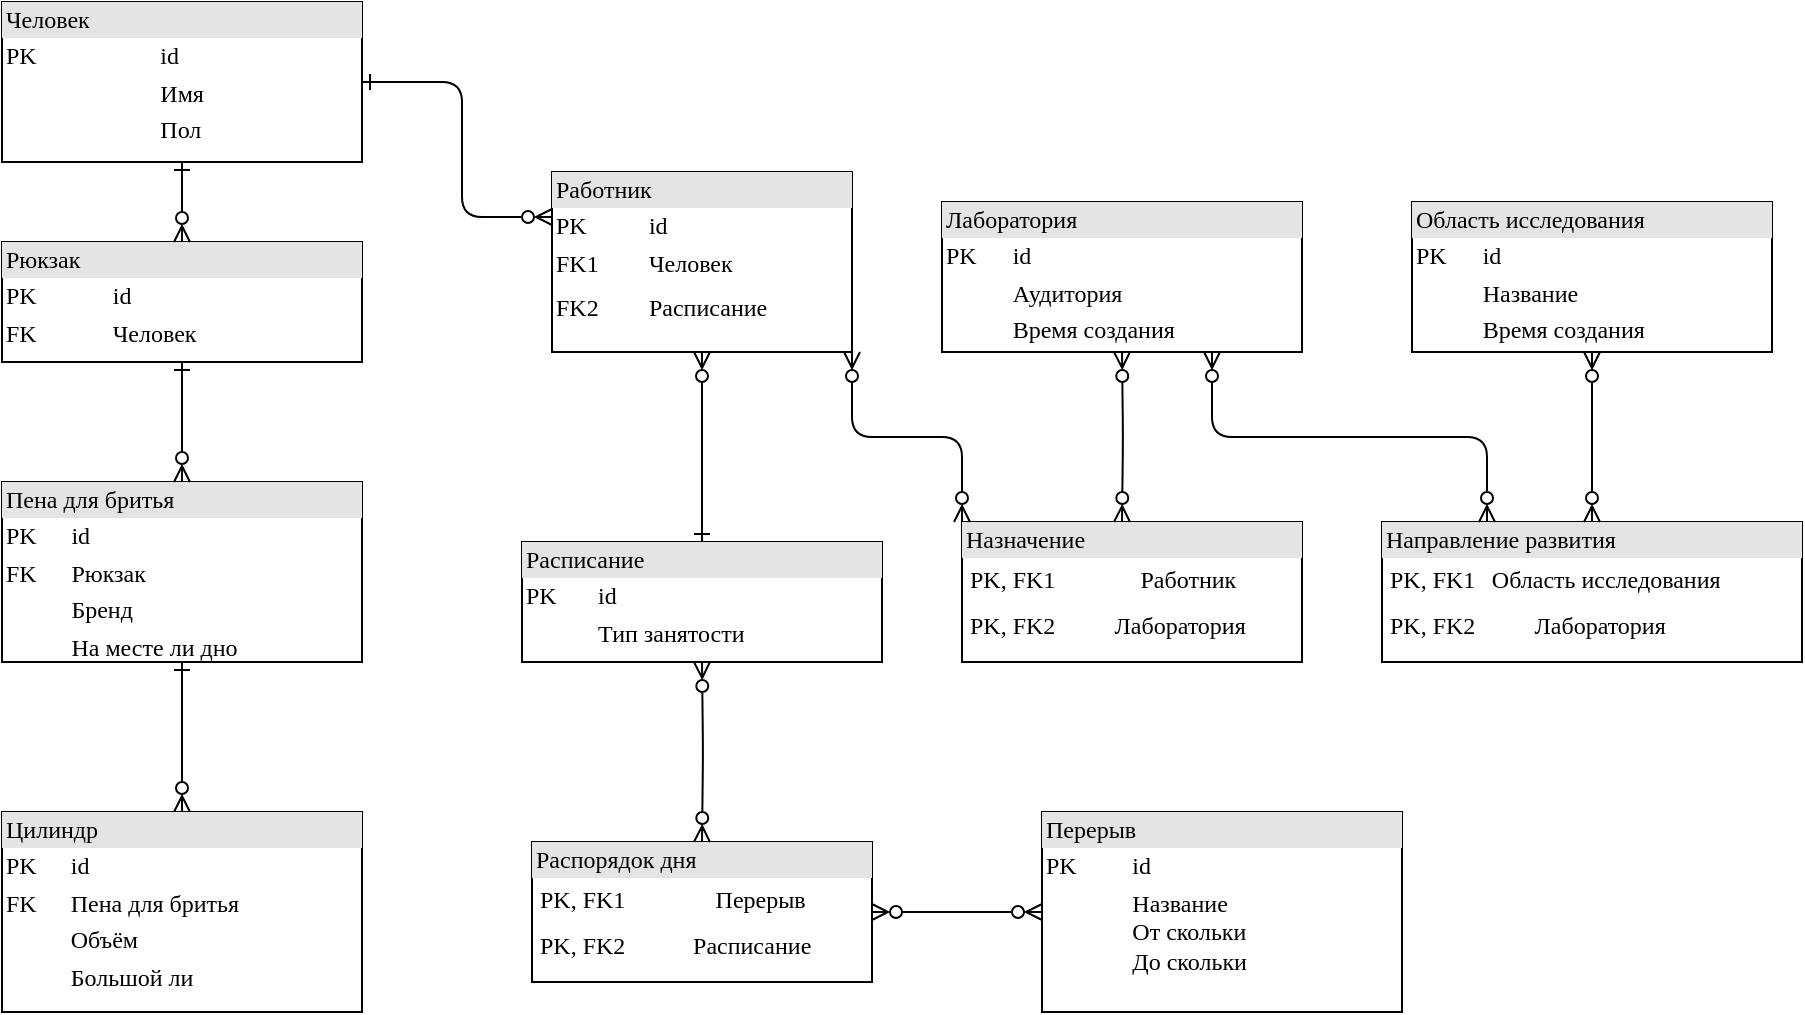 <mxfile version="20.8.20" type="device"><diagram name="Page-1" id="2ca16b54-16f6-2749-3443-fa8db7711227"><mxGraphModel dx="1348" dy="722" grid="1" gridSize="10" guides="1" tooltips="1" connect="1" arrows="1" fold="1" page="1" pageScale="1" pageWidth="1100" pageHeight="850" background="none" math="0" shadow="0"><root><mxCell id="0"/><mxCell id="1" parent="0"/><mxCell id="2ed32ef02a7f4228-1" value="&lt;div style=&quot;box-sizing:border-box;width:100%;background:#e4e4e4;padding:2px;&quot;&gt;Человек&lt;/div&gt;&lt;table style=&quot;width:100%;font-size:1em;&quot; cellpadding=&quot;2&quot; cellspacing=&quot;0&quot;&gt;&lt;tbody&gt;&lt;tr&gt;&lt;td&gt;PK&lt;/td&gt;&lt;td&gt;id&lt;/td&gt;&lt;/tr&gt;&lt;tr&gt;&lt;td&gt;&lt;br&gt;&lt;/td&gt;&lt;td&gt;Имя&lt;/td&gt;&lt;/tr&gt;&lt;tr&gt;&lt;td&gt;&lt;/td&gt;&lt;td&gt;Пол&lt;/td&gt;&lt;/tr&gt;&lt;/tbody&gt;&lt;/table&gt;" style="verticalAlign=top;align=left;overflow=fill;html=1;rounded=0;shadow=0;comic=0;labelBackgroundColor=none;strokeWidth=1;fontFamily=Verdana;fontSize=12" parent="1" vertex="1"><mxGeometry x="150" y="250" width="180" height="80" as="geometry"/></mxCell><mxCell id="2ed32ef02a7f4228-2" value="&lt;div style=&quot;box-sizing: border-box ; width: 100% ; background: #e4e4e4 ; padding: 2px&quot;&gt;Работник&lt;/div&gt;&lt;table style=&quot;width: 100% ; font-size: 1em&quot; cellpadding=&quot;2&quot; cellspacing=&quot;0&quot;&gt;&lt;tbody&gt;&lt;tr&gt;&lt;td&gt;PK&lt;/td&gt;&lt;td&gt;id&lt;/td&gt;&lt;/tr&gt;&lt;tr&gt;&lt;td&gt;FK1&lt;/td&gt;&lt;td&gt;Человек&lt;/td&gt;&lt;/tr&gt;&lt;tr&gt;&lt;td&gt;&lt;/td&gt;&lt;td&gt;&lt;/td&gt;&lt;/tr&gt;&lt;tr&gt;&lt;td&gt;FK2&amp;nbsp;&lt;br&gt;&lt;/td&gt;&lt;td&gt;Расписание&lt;br&gt;&lt;/td&gt;&lt;/tr&gt;&lt;tr&gt;&lt;td&gt;&lt;/td&gt;&lt;td&gt;&lt;br&gt;&lt;/td&gt;&lt;/tr&gt;&lt;/tbody&gt;&lt;/table&gt;" style="verticalAlign=top;align=left;overflow=fill;html=1;rounded=0;shadow=0;comic=0;labelBackgroundColor=none;strokeWidth=1;fontFamily=Verdana;fontSize=12" parent="1" vertex="1"><mxGeometry x="425" y="335" width="150" height="90" as="geometry"/></mxCell><mxCell id="2ed32ef02a7f4228-16" style="edgeStyle=orthogonalEdgeStyle;html=1;labelBackgroundColor=none;startArrow=ERzeroToMany;endArrow=ERone;fontFamily=Verdana;fontSize=12;align=left;startFill=0;endFill=0;" parent="1" source="2ed32ef02a7f4228-3" target="2ed32ef02a7f4228-4" edge="1"><mxGeometry relative="1" as="geometry"/></mxCell><mxCell id="2ed32ef02a7f4228-3" value="&lt;div style=&quot;box-sizing: border-box ; width: 100% ; background: #e4e4e4 ; padding: 2px&quot;&gt;Цилиндр&lt;/div&gt;&lt;table style=&quot;width: 100% ; font-size: 1em&quot; cellpadding=&quot;2&quot; cellspacing=&quot;0&quot;&gt;&lt;tbody&gt;&lt;tr&gt;&lt;td&gt;PK&lt;/td&gt;&lt;td&gt;id&lt;/td&gt;&lt;/tr&gt;&lt;tr&gt;&lt;td&gt;FK&lt;/td&gt;&lt;td&gt;Пена для бритья&lt;/td&gt;&lt;/tr&gt;&lt;tr&gt;&lt;td&gt;&lt;/td&gt;&lt;td&gt;Объём&lt;/td&gt;&lt;/tr&gt;&lt;tr&gt;&lt;td&gt;&lt;br&gt;&lt;/td&gt;&lt;td&gt;Большой ли&lt;br&gt;&lt;/td&gt;&lt;/tr&gt;&lt;/tbody&gt;&lt;/table&gt;" style="verticalAlign=top;align=left;overflow=fill;html=1;rounded=0;shadow=0;comic=0;labelBackgroundColor=none;strokeWidth=1;fontFamily=Verdana;fontSize=12" parent="1" vertex="1"><mxGeometry x="150" y="655" width="180" height="100" as="geometry"/></mxCell><mxCell id="2ed32ef02a7f4228-4" value="&lt;div style=&quot;box-sizing: border-box ; width: 100% ; background: #e4e4e4 ; padding: 2px&quot;&gt;Пена для бритья&lt;/div&gt;&lt;table style=&quot;width: 100% ; font-size: 1em&quot; cellpadding=&quot;2&quot; cellspacing=&quot;0&quot;&gt;&lt;tbody&gt;&lt;tr&gt;&lt;td&gt;PK&lt;/td&gt;&lt;td&gt;id&lt;/td&gt;&lt;/tr&gt;&lt;tr&gt;&lt;td&gt;FK&lt;/td&gt;&lt;td&gt;Рюкзак&lt;/td&gt;&lt;/tr&gt;&lt;tr&gt;&lt;td&gt;&lt;/td&gt;&lt;td&gt;Бренд&lt;/td&gt;&lt;/tr&gt;&lt;tr&gt;&lt;td&gt;&lt;br&gt;&lt;/td&gt;&lt;td&gt;На месте ли дно&lt;br&gt;&lt;/td&gt;&lt;/tr&gt;&lt;/tbody&gt;&lt;/table&gt;" style="verticalAlign=top;align=left;overflow=fill;html=1;rounded=0;shadow=0;comic=0;labelBackgroundColor=none;strokeWidth=1;fontFamily=Verdana;fontSize=12" parent="1" vertex="1"><mxGeometry x="150" y="490" width="180" height="90" as="geometry"/></mxCell><mxCell id="2ed32ef02a7f4228-15" style="edgeStyle=orthogonalEdgeStyle;html=1;entryX=0.5;entryY=0;labelBackgroundColor=none;startArrow=ERone;endArrow=ERzeroToMany;fontFamily=Verdana;fontSize=12;align=left;startFill=0;endFill=0;" parent="1" source="2ed32ef02a7f4228-5" target="2ed32ef02a7f4228-4" edge="1"><mxGeometry relative="1" as="geometry"/></mxCell><mxCell id="2ed32ef02a7f4228-5" value="&lt;div style=&quot;box-sizing:border-box;width:100%;background:#e4e4e4;padding:2px;&quot;&gt;Рюкзак&lt;/div&gt;&lt;table style=&quot;width:100%;font-size:1em;&quot; cellpadding=&quot;2&quot; cellspacing=&quot;0&quot;&gt;&lt;tbody&gt;&lt;tr&gt;&lt;td&gt;PK&lt;/td&gt;&lt;td&gt;id&lt;/td&gt;&lt;/tr&gt;&lt;tr&gt;&lt;td&gt;FK&lt;/td&gt;&lt;td&gt;Человек&lt;/td&gt;&lt;/tr&gt;&lt;tr&gt;&lt;td&gt;&lt;/td&gt;&lt;td&gt;&lt;br&gt;&lt;/td&gt;&lt;/tr&gt;&lt;/tbody&gt;&lt;/table&gt;" style="verticalAlign=top;align=left;overflow=fill;html=1;rounded=0;shadow=0;comic=0;labelBackgroundColor=none;strokeWidth=1;fontFamily=Verdana;fontSize=12" parent="1" vertex="1"><mxGeometry x="150" y="370" width="180" height="60" as="geometry"/></mxCell><mxCell id="GhaXcWp8ed2cOPVwpBQz-3" style="edgeStyle=orthogonalEdgeStyle;rounded=0;orthogonalLoop=1;jettySize=auto;html=1;entryX=1;entryY=0.5;entryDx=0;entryDy=0;strokeColor=none;" edge="1" parent="1" target="2ed32ef02a7f4228-5"><mxGeometry relative="1" as="geometry"><mxPoint x="470" y="465.077" as="sourcePoint"/></mxGeometry></mxCell><mxCell id="2ed32ef02a7f4228-12" value="&lt;div style=&quot;box-sizing: border-box ; width: 100% ; background: #e4e4e4 ; padding: 2px&quot;&gt;Расписание&lt;br&gt;&lt;/div&gt;&lt;table style=&quot;width: 100% ; font-size: 1em&quot; cellpadding=&quot;2&quot; cellspacing=&quot;0&quot;&gt;&lt;tbody&gt;&lt;tr&gt;&lt;td&gt;PK&lt;/td&gt;&lt;td&gt;id&lt;/td&gt;&lt;/tr&gt;&lt;tr&gt;&lt;td&gt;&lt;br&gt;&lt;/td&gt;&lt;td&gt;Тип занятости&lt;/td&gt;&lt;/tr&gt;&lt;tr&gt;&lt;td&gt;&lt;/td&gt;&lt;td&gt;&lt;/td&gt;&lt;/tr&gt;&lt;/tbody&gt;&lt;/table&gt;" style="verticalAlign=top;align=left;overflow=fill;html=1;rounded=0;shadow=0;comic=0;labelBackgroundColor=none;strokeWidth=1;fontFamily=Verdana;fontSize=12" parent="1" vertex="1"><mxGeometry x="410" y="520" width="180" height="60" as="geometry"/></mxCell><mxCell id="2ed32ef02a7f4228-13" value="" style="edgeStyle=orthogonalEdgeStyle;html=1;endArrow=ERzeroToMany;startArrow=ERone;labelBackgroundColor=none;fontFamily=Verdana;fontSize=12;align=left;exitX=0.5;exitY=1;entryX=0.5;entryY=0;startFill=0;endFill=0;" parent="1" source="2ed32ef02a7f4228-1" target="2ed32ef02a7f4228-5" edge="1"><mxGeometry width="100" height="100" relative="1" as="geometry"><mxPoint x="350" y="370" as="sourcePoint"/><mxPoint x="450" y="270" as="targetPoint"/></mxGeometry></mxCell><mxCell id="GhaXcWp8ed2cOPVwpBQz-12" value="&lt;div style=&quot;box-sizing: border-box ; width: 100% ; background: #e4e4e4 ; padding: 2px&quot;&gt;Перерыв&lt;/div&gt;&lt;table style=&quot;width: 100% ; font-size: 1em&quot; cellpadding=&quot;2&quot; cellspacing=&quot;0&quot;&gt;&lt;tbody&gt;&lt;tr&gt;&lt;td&gt;PK&lt;/td&gt;&lt;td&gt;id&lt;/td&gt;&lt;/tr&gt;&lt;tr&gt;&lt;td&gt;&lt;br&gt;&lt;/td&gt;&lt;td&gt;Название&lt;br&gt;От скольки&lt;br&gt;До скольки&lt;/td&gt;&lt;/tr&gt;&lt;tr&gt;&lt;td&gt;&lt;/td&gt;&lt;td&gt;&lt;/td&gt;&lt;/tr&gt;&lt;/tbody&gt;&lt;/table&gt;" style="verticalAlign=top;align=left;overflow=fill;html=1;rounded=0;shadow=0;comic=0;labelBackgroundColor=none;strokeWidth=1;fontFamily=Verdana;fontSize=12" vertex="1" parent="1"><mxGeometry x="670" y="655" width="180" height="100" as="geometry"/></mxCell><mxCell id="GhaXcWp8ed2cOPVwpBQz-13" value="&lt;div style=&quot;box-sizing: border-box ; width: 100% ; background: #e4e4e4 ; padding: 2px&quot;&gt;Распорядок дня&amp;nbsp;&lt;br&gt;&lt;/div&gt;&lt;table style=&quot;width: 100% ; font-size: 1em&quot; cellpadding=&quot;2&quot; cellspacing=&quot;0&quot;&gt;&lt;tbody&gt;&lt;tr&gt;&lt;td&gt;&lt;table style=&quot;border-color: var(--border-color); font-size: 1em; width: 180px;&quot; cellpadding=&quot;2&quot; cellspacing=&quot;0&quot;&gt;&lt;tbody style=&quot;border-color: var(--border-color);&quot;&gt;&lt;tr style=&quot;border-color: var(--border-color);&quot;&gt;&lt;td style=&quot;border-color: var(--border-color);&quot;&gt;PK, FK1&lt;/td&gt;&lt;td style=&quot;border-color: var(--border-color);&quot;&gt;Перерыв&lt;/td&gt;&lt;/tr&gt;&lt;/tbody&gt;&lt;/table&gt;&lt;/td&gt;&lt;td&gt;&lt;br&gt;&lt;/td&gt;&lt;/tr&gt;&lt;tr&gt;&lt;td&gt;&lt;table style=&quot;border-color: var(--border-color); font-size: 1em; width: 180px;&quot; cellpadding=&quot;2&quot; cellspacing=&quot;0&quot;&gt;&lt;tbody style=&quot;border-color: var(--border-color);&quot;&gt;&lt;tr style=&quot;border-color: var(--border-color);&quot;&gt;&lt;td style=&quot;border-color: var(--border-color);&quot;&gt;PK, FK2&lt;/td&gt;&lt;td style=&quot;border-color: var(--border-color);&quot;&gt;Расписание&lt;/td&gt;&lt;/tr&gt;&lt;/tbody&gt;&lt;/table&gt;&lt;/td&gt;&lt;td&gt;&lt;br&gt;&lt;/td&gt;&lt;/tr&gt;&lt;tr&gt;&lt;td&gt;&lt;/td&gt;&lt;td&gt;&lt;/td&gt;&lt;/tr&gt;&lt;/tbody&gt;&lt;/table&gt;" style="verticalAlign=top;align=left;overflow=fill;html=1;rounded=0;shadow=0;comic=0;labelBackgroundColor=none;strokeWidth=1;fontFamily=Verdana;fontSize=12" vertex="1" parent="1"><mxGeometry x="415" y="670" width="170" height="70" as="geometry"/></mxCell><mxCell id="GhaXcWp8ed2cOPVwpBQz-23" style="edgeStyle=orthogonalEdgeStyle;html=1;labelBackgroundColor=none;startArrow=ERzeroToMany;endArrow=ERzeroToMany;fontFamily=Verdana;fontSize=12;align=left;startFill=0;endFill=0;entryX=0;entryY=0.5;entryDx=0;entryDy=0;exitX=1;exitY=0.5;exitDx=0;exitDy=0;" edge="1" parent="1" source="GhaXcWp8ed2cOPVwpBQz-13" target="GhaXcWp8ed2cOPVwpBQz-12"><mxGeometry relative="1" as="geometry"><mxPoint x="620" y="715" as="sourcePoint"/><mxPoint x="700" y="715" as="targetPoint"/></mxGeometry></mxCell><mxCell id="GhaXcWp8ed2cOPVwpBQz-24" style="edgeStyle=orthogonalEdgeStyle;html=1;entryX=0;entryY=0.25;labelBackgroundColor=none;startArrow=ERone;endArrow=ERzeroToMany;fontFamily=Verdana;fontSize=12;align=left;startFill=0;endFill=0;entryDx=0;entryDy=0;exitX=1;exitY=0.5;exitDx=0;exitDy=0;" edge="1" parent="1" source="2ed32ef02a7f4228-1" target="2ed32ef02a7f4228-2"><mxGeometry relative="1" as="geometry"><mxPoint x="250" y="440" as="sourcePoint"/><mxPoint x="250" y="500" as="targetPoint"/><Array as="points"><mxPoint x="380" y="290"/><mxPoint x="380" y="358"/></Array></mxGeometry></mxCell><mxCell id="GhaXcWp8ed2cOPVwpBQz-26" style="edgeStyle=orthogonalEdgeStyle;html=1;labelBackgroundColor=none;startArrow=ERzeroToMany;endArrow=ERzeroToMany;fontFamily=Verdana;fontSize=12;align=left;startFill=0;endFill=0;entryX=0.5;entryY=1;entryDx=0;entryDy=0;" edge="1" parent="1" target="2ed32ef02a7f4228-12"><mxGeometry relative="1" as="geometry"><mxPoint x="500" y="670" as="sourcePoint"/><mxPoint x="680" y="715" as="targetPoint"/></mxGeometry></mxCell><mxCell id="GhaXcWp8ed2cOPVwpBQz-27" value="" style="edgeStyle=orthogonalEdgeStyle;html=1;endArrow=ERone;startArrow=ERzeroToMany;labelBackgroundColor=none;fontFamily=Verdana;fontSize=12;align=left;entryX=0.5;entryY=0;startFill=0;endFill=0;entryDx=0;entryDy=0;exitX=0.5;exitY=1;exitDx=0;exitDy=0;" edge="1" parent="1" source="2ed32ef02a7f4228-2" target="2ed32ef02a7f4228-12"><mxGeometry width="100" height="100" relative="1" as="geometry"><mxPoint x="500" y="430" as="sourcePoint"/><mxPoint x="250" y="380" as="targetPoint"/></mxGeometry></mxCell><mxCell id="GhaXcWp8ed2cOPVwpBQz-28" value="&lt;div style=&quot;box-sizing:border-box;width:100%;background:#e4e4e4;padding:2px;&quot;&gt;Область исследования&amp;nbsp;&lt;br&gt;&lt;/div&gt;&lt;table style=&quot;width:100%;font-size:1em;&quot; cellpadding=&quot;2&quot; cellspacing=&quot;0&quot;&gt;&lt;tbody&gt;&lt;tr&gt;&lt;td&gt;PK&lt;/td&gt;&lt;td&gt;id&lt;/td&gt;&lt;/tr&gt;&lt;tr&gt;&lt;td&gt;&lt;br&gt;&lt;/td&gt;&lt;td&gt;Название&lt;/td&gt;&lt;/tr&gt;&lt;tr&gt;&lt;td&gt;&lt;/td&gt;&lt;td&gt;Время создания&lt;/td&gt;&lt;/tr&gt;&lt;/tbody&gt;&lt;/table&gt;" style="verticalAlign=top;align=left;overflow=fill;html=1;rounded=0;shadow=0;comic=0;labelBackgroundColor=none;strokeWidth=1;fontFamily=Verdana;fontSize=12" vertex="1" parent="1"><mxGeometry x="855" y="350" width="180" height="75" as="geometry"/></mxCell><mxCell id="GhaXcWp8ed2cOPVwpBQz-29" value="&lt;div style=&quot;box-sizing:border-box;width:100%;background:#e4e4e4;padding:2px;&quot;&gt;Лаборатория&lt;/div&gt;&lt;table style=&quot;width:100%;font-size:1em;&quot; cellpadding=&quot;2&quot; cellspacing=&quot;0&quot;&gt;&lt;tbody&gt;&lt;tr&gt;&lt;td&gt;PK&lt;/td&gt;&lt;td&gt;id&lt;/td&gt;&lt;/tr&gt;&lt;tr&gt;&lt;td&gt;&lt;br&gt;&lt;/td&gt;&lt;td&gt;Аудитория&lt;/td&gt;&lt;/tr&gt;&lt;tr&gt;&lt;td&gt;&lt;/td&gt;&lt;td&gt;Время создания&lt;/td&gt;&lt;/tr&gt;&lt;/tbody&gt;&lt;/table&gt;" style="verticalAlign=top;align=left;overflow=fill;html=1;rounded=0;shadow=0;comic=0;labelBackgroundColor=none;strokeWidth=1;fontFamily=Verdana;fontSize=12" vertex="1" parent="1"><mxGeometry x="620" y="350" width="180" height="75" as="geometry"/></mxCell><mxCell id="GhaXcWp8ed2cOPVwpBQz-31" value="&lt;div style=&quot;box-sizing: border-box ; width: 100% ; background: #e4e4e4 ; padding: 2px&quot;&gt;Назначение&lt;/div&gt;&lt;table style=&quot;width: 100% ; font-size: 1em&quot; cellpadding=&quot;2&quot; cellspacing=&quot;0&quot;&gt;&lt;tbody&gt;&lt;tr&gt;&lt;td&gt;&lt;table style=&quot;border-color: var(--border-color); font-size: 1em; width: 180px;&quot; cellpadding=&quot;2&quot; cellspacing=&quot;0&quot;&gt;&lt;tbody style=&quot;border-color: var(--border-color);&quot;&gt;&lt;tr style=&quot;border-color: var(--border-color);&quot;&gt;&lt;td style=&quot;border-color: var(--border-color);&quot;&gt;PK, FK1&lt;/td&gt;&lt;td style=&quot;border-color: var(--border-color);&quot;&gt;Работник&lt;/td&gt;&lt;/tr&gt;&lt;/tbody&gt;&lt;/table&gt;&lt;/td&gt;&lt;td&gt;&lt;br&gt;&lt;/td&gt;&lt;/tr&gt;&lt;tr&gt;&lt;td&gt;&lt;table style=&quot;border-color: var(--border-color); font-size: 1em; width: 180px;&quot; cellpadding=&quot;2&quot; cellspacing=&quot;0&quot;&gt;&lt;tbody style=&quot;border-color: var(--border-color);&quot;&gt;&lt;tr style=&quot;border-color: var(--border-color);&quot;&gt;&lt;td style=&quot;border-color: var(--border-color);&quot;&gt;PK, FK2&lt;/td&gt;&lt;td style=&quot;border-color: var(--border-color);&quot;&gt;Лаборатория&lt;/td&gt;&lt;/tr&gt;&lt;/tbody&gt;&lt;/table&gt;&lt;/td&gt;&lt;td&gt;&lt;br&gt;&lt;/td&gt;&lt;/tr&gt;&lt;tr&gt;&lt;td&gt;&lt;/td&gt;&lt;td&gt;&lt;/td&gt;&lt;/tr&gt;&lt;/tbody&gt;&lt;/table&gt;" style="verticalAlign=top;align=left;overflow=fill;html=1;rounded=0;shadow=0;comic=0;labelBackgroundColor=none;strokeWidth=1;fontFamily=Verdana;fontSize=12" vertex="1" parent="1"><mxGeometry x="630" y="510" width="170" height="70" as="geometry"/></mxCell><mxCell id="GhaXcWp8ed2cOPVwpBQz-32" style="edgeStyle=orthogonalEdgeStyle;html=1;labelBackgroundColor=none;startArrow=ERzeroToMany;endArrow=ERzeroToMany;fontFamily=Verdana;fontSize=12;align=left;startFill=0;endFill=0;entryX=0.5;entryY=1;entryDx=0;entryDy=0;" edge="1" parent="1" target="GhaXcWp8ed2cOPVwpBQz-29"><mxGeometry relative="1" as="geometry"><mxPoint x="710" y="510" as="sourcePoint"/><mxPoint x="510" y="590" as="targetPoint"/></mxGeometry></mxCell><mxCell id="GhaXcWp8ed2cOPVwpBQz-33" style="edgeStyle=orthogonalEdgeStyle;html=1;labelBackgroundColor=none;startArrow=ERzeroToMany;endArrow=ERzeroToMany;fontFamily=Verdana;fontSize=12;align=left;startFill=0;endFill=0;entryX=1;entryY=1;entryDx=0;entryDy=0;exitX=0;exitY=0;exitDx=0;exitDy=0;" edge="1" parent="1" source="GhaXcWp8ed2cOPVwpBQz-31" target="2ed32ef02a7f4228-2"><mxGeometry relative="1" as="geometry"><mxPoint x="520" y="690" as="sourcePoint"/><mxPoint x="520" y="600" as="targetPoint"/></mxGeometry></mxCell><mxCell id="GhaXcWp8ed2cOPVwpBQz-34" value="&lt;div style=&quot;box-sizing: border-box ; width: 100% ; background: #e4e4e4 ; padding: 2px&quot;&gt;Направление развития&lt;/div&gt;&lt;table style=&quot;width: 100% ; font-size: 1em&quot; cellpadding=&quot;2&quot; cellspacing=&quot;0&quot;&gt;&lt;tbody&gt;&lt;tr&gt;&lt;td&gt;&lt;table style=&quot;border-color: var(--border-color); font-size: 1em; width: 180px;&quot; cellpadding=&quot;2&quot; cellspacing=&quot;0&quot;&gt;&lt;tbody style=&quot;border-color: var(--border-color);&quot;&gt;&lt;tr style=&quot;border-color: var(--border-color);&quot;&gt;&lt;td style=&quot;border-color: var(--border-color);&quot;&gt;PK, FK1&lt;/td&gt;&lt;td style=&quot;border-color: var(--border-color);&quot;&gt;Область исследования&lt;/td&gt;&lt;/tr&gt;&lt;/tbody&gt;&lt;/table&gt;&lt;/td&gt;&lt;td&gt;&lt;br&gt;&lt;/td&gt;&lt;/tr&gt;&lt;tr&gt;&lt;td&gt;&lt;table style=&quot;border-color: var(--border-color); font-size: 1em; width: 180px;&quot; cellpadding=&quot;2&quot; cellspacing=&quot;0&quot;&gt;&lt;tbody style=&quot;border-color: var(--border-color);&quot;&gt;&lt;tr style=&quot;border-color: var(--border-color);&quot;&gt;&lt;td style=&quot;border-color: var(--border-color);&quot;&gt;PK, FK2&lt;/td&gt;&lt;td style=&quot;border-color: var(--border-color);&quot;&gt;Лаборатория&lt;/td&gt;&lt;/tr&gt;&lt;/tbody&gt;&lt;/table&gt;&lt;/td&gt;&lt;td&gt;&lt;br&gt;&lt;/td&gt;&lt;/tr&gt;&lt;tr&gt;&lt;td&gt;&lt;/td&gt;&lt;td&gt;&lt;/td&gt;&lt;/tr&gt;&lt;/tbody&gt;&lt;/table&gt;" style="verticalAlign=top;align=left;overflow=fill;html=1;rounded=0;shadow=0;comic=0;labelBackgroundColor=none;strokeWidth=1;fontFamily=Verdana;fontSize=12" vertex="1" parent="1"><mxGeometry x="840" y="510" width="210" height="70" as="geometry"/></mxCell><mxCell id="GhaXcWp8ed2cOPVwpBQz-35" style="edgeStyle=orthogonalEdgeStyle;html=1;labelBackgroundColor=none;startArrow=ERzeroToMany;endArrow=ERzeroToMany;fontFamily=Verdana;fontSize=12;align=left;startFill=0;endFill=0;entryX=0.75;entryY=1;entryDx=0;entryDy=0;exitX=0.25;exitY=0;exitDx=0;exitDy=0;" edge="1" parent="1" source="GhaXcWp8ed2cOPVwpBQz-34" target="GhaXcWp8ed2cOPVwpBQz-29"><mxGeometry relative="1" as="geometry"><mxPoint x="720" y="520" as="sourcePoint"/><mxPoint x="720" y="435" as="targetPoint"/></mxGeometry></mxCell><mxCell id="GhaXcWp8ed2cOPVwpBQz-36" style="edgeStyle=orthogonalEdgeStyle;html=1;labelBackgroundColor=none;startArrow=ERzeroToMany;endArrow=ERzeroToMany;fontFamily=Verdana;fontSize=12;align=left;startFill=0;endFill=0;entryX=0.5;entryY=1;entryDx=0;entryDy=0;exitX=0.5;exitY=0;exitDx=0;exitDy=0;" edge="1" parent="1" source="GhaXcWp8ed2cOPVwpBQz-34" target="GhaXcWp8ed2cOPVwpBQz-28"><mxGeometry relative="1" as="geometry"><mxPoint x="970" y="510" as="sourcePoint"/><mxPoint x="940" y="450" as="targetPoint"/></mxGeometry></mxCell></root></mxGraphModel></diagram></mxfile>